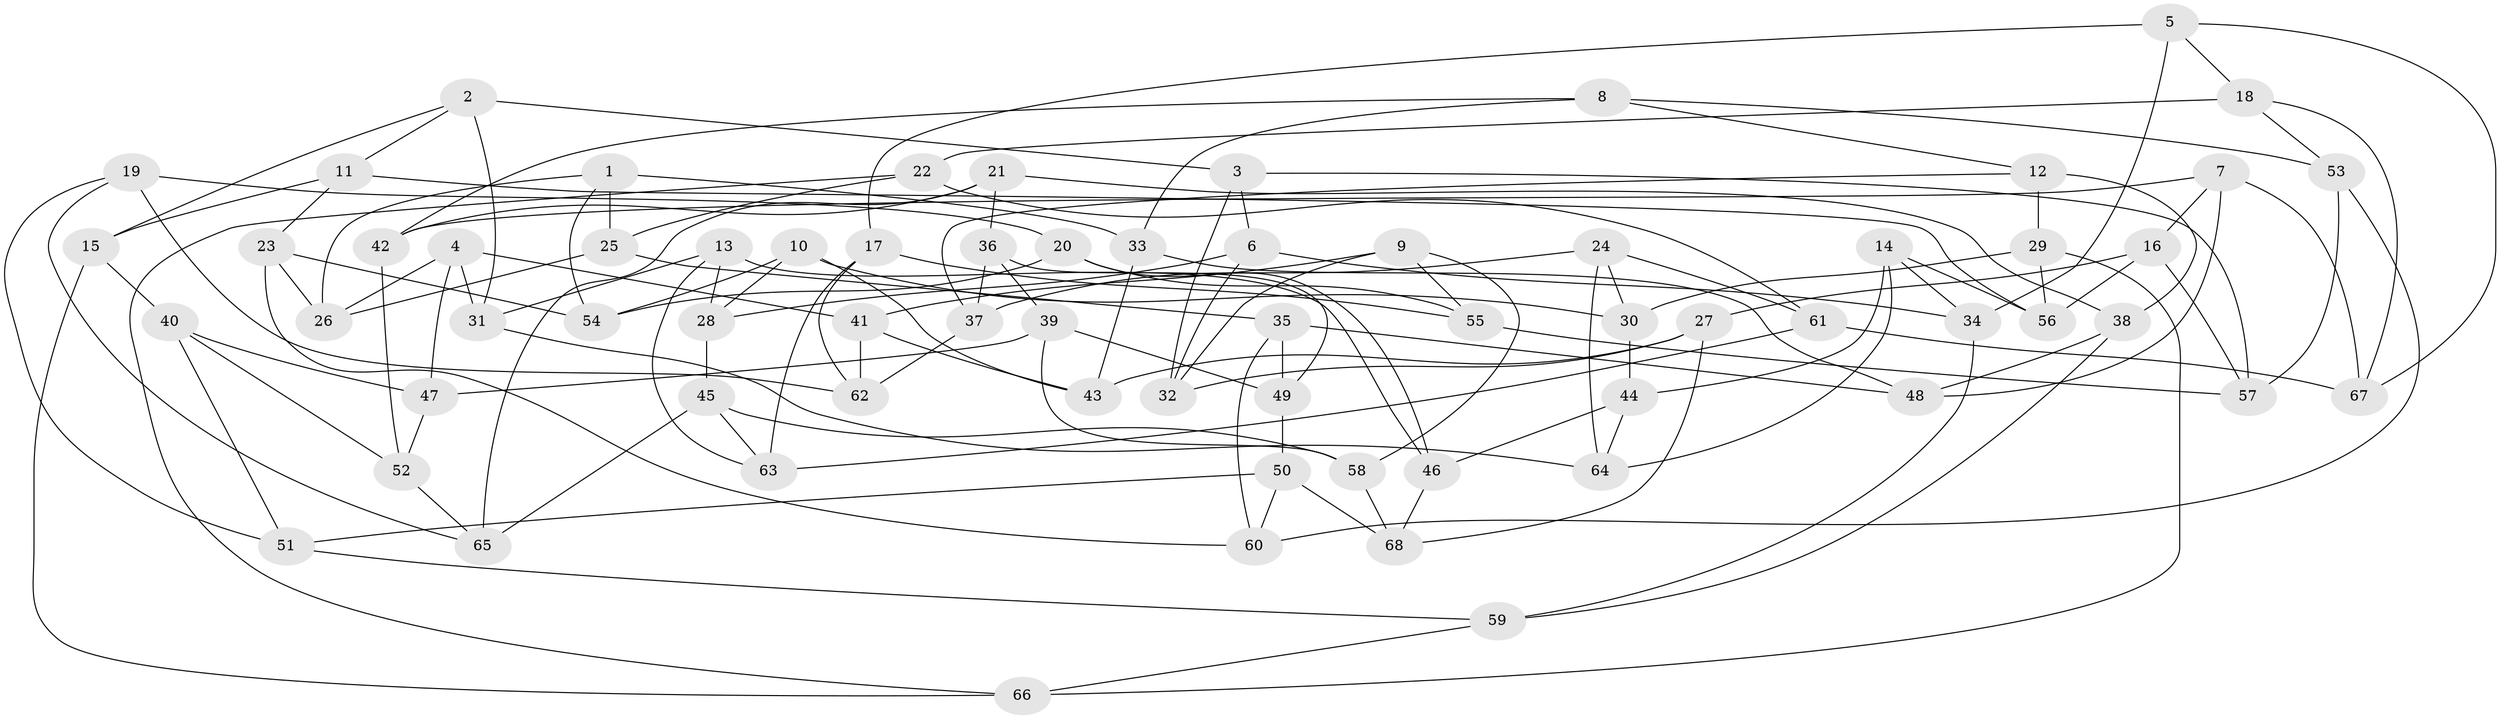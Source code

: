 // Generated by graph-tools (version 1.1) at 2025/59/03/09/25 04:59:30]
// undirected, 68 vertices, 136 edges
graph export_dot {
graph [start="1"]
  node [color=gray90,style=filled];
  1;
  2;
  3;
  4;
  5;
  6;
  7;
  8;
  9;
  10;
  11;
  12;
  13;
  14;
  15;
  16;
  17;
  18;
  19;
  20;
  21;
  22;
  23;
  24;
  25;
  26;
  27;
  28;
  29;
  30;
  31;
  32;
  33;
  34;
  35;
  36;
  37;
  38;
  39;
  40;
  41;
  42;
  43;
  44;
  45;
  46;
  47;
  48;
  49;
  50;
  51;
  52;
  53;
  54;
  55;
  56;
  57;
  58;
  59;
  60;
  61;
  62;
  63;
  64;
  65;
  66;
  67;
  68;
  1 -- 25;
  1 -- 33;
  1 -- 54;
  1 -- 26;
  2 -- 31;
  2 -- 11;
  2 -- 3;
  2 -- 15;
  3 -- 57;
  3 -- 32;
  3 -- 6;
  4 -- 41;
  4 -- 26;
  4 -- 47;
  4 -- 31;
  5 -- 17;
  5 -- 67;
  5 -- 18;
  5 -- 34;
  6 -- 28;
  6 -- 32;
  6 -- 34;
  7 -- 67;
  7 -- 48;
  7 -- 42;
  7 -- 16;
  8 -- 33;
  8 -- 53;
  8 -- 12;
  8 -- 42;
  9 -- 58;
  9 -- 41;
  9 -- 32;
  9 -- 55;
  10 -- 30;
  10 -- 28;
  10 -- 54;
  10 -- 43;
  11 -- 56;
  11 -- 23;
  11 -- 15;
  12 -- 38;
  12 -- 37;
  12 -- 29;
  13 -- 63;
  13 -- 31;
  13 -- 46;
  13 -- 28;
  14 -- 44;
  14 -- 56;
  14 -- 64;
  14 -- 34;
  15 -- 66;
  15 -- 40;
  16 -- 57;
  16 -- 27;
  16 -- 56;
  17 -- 55;
  17 -- 62;
  17 -- 63;
  18 -- 67;
  18 -- 22;
  18 -- 53;
  19 -- 65;
  19 -- 20;
  19 -- 62;
  19 -- 51;
  20 -- 46;
  20 -- 54;
  20 -- 55;
  21 -- 65;
  21 -- 36;
  21 -- 42;
  21 -- 38;
  22 -- 25;
  22 -- 66;
  22 -- 61;
  23 -- 60;
  23 -- 54;
  23 -- 26;
  24 -- 64;
  24 -- 30;
  24 -- 37;
  24 -- 61;
  25 -- 35;
  25 -- 26;
  27 -- 68;
  27 -- 32;
  27 -- 43;
  28 -- 45;
  29 -- 56;
  29 -- 66;
  29 -- 30;
  30 -- 44;
  31 -- 64;
  33 -- 43;
  33 -- 48;
  34 -- 59;
  35 -- 60;
  35 -- 48;
  35 -- 49;
  36 -- 49;
  36 -- 37;
  36 -- 39;
  37 -- 62;
  38 -- 59;
  38 -- 48;
  39 -- 49;
  39 -- 47;
  39 -- 58;
  40 -- 47;
  40 -- 52;
  40 -- 51;
  41 -- 62;
  41 -- 43;
  42 -- 52;
  44 -- 64;
  44 -- 46;
  45 -- 58;
  45 -- 63;
  45 -- 65;
  46 -- 68;
  47 -- 52;
  49 -- 50;
  50 -- 51;
  50 -- 68;
  50 -- 60;
  51 -- 59;
  52 -- 65;
  53 -- 57;
  53 -- 60;
  55 -- 57;
  58 -- 68;
  59 -- 66;
  61 -- 67;
  61 -- 63;
}
